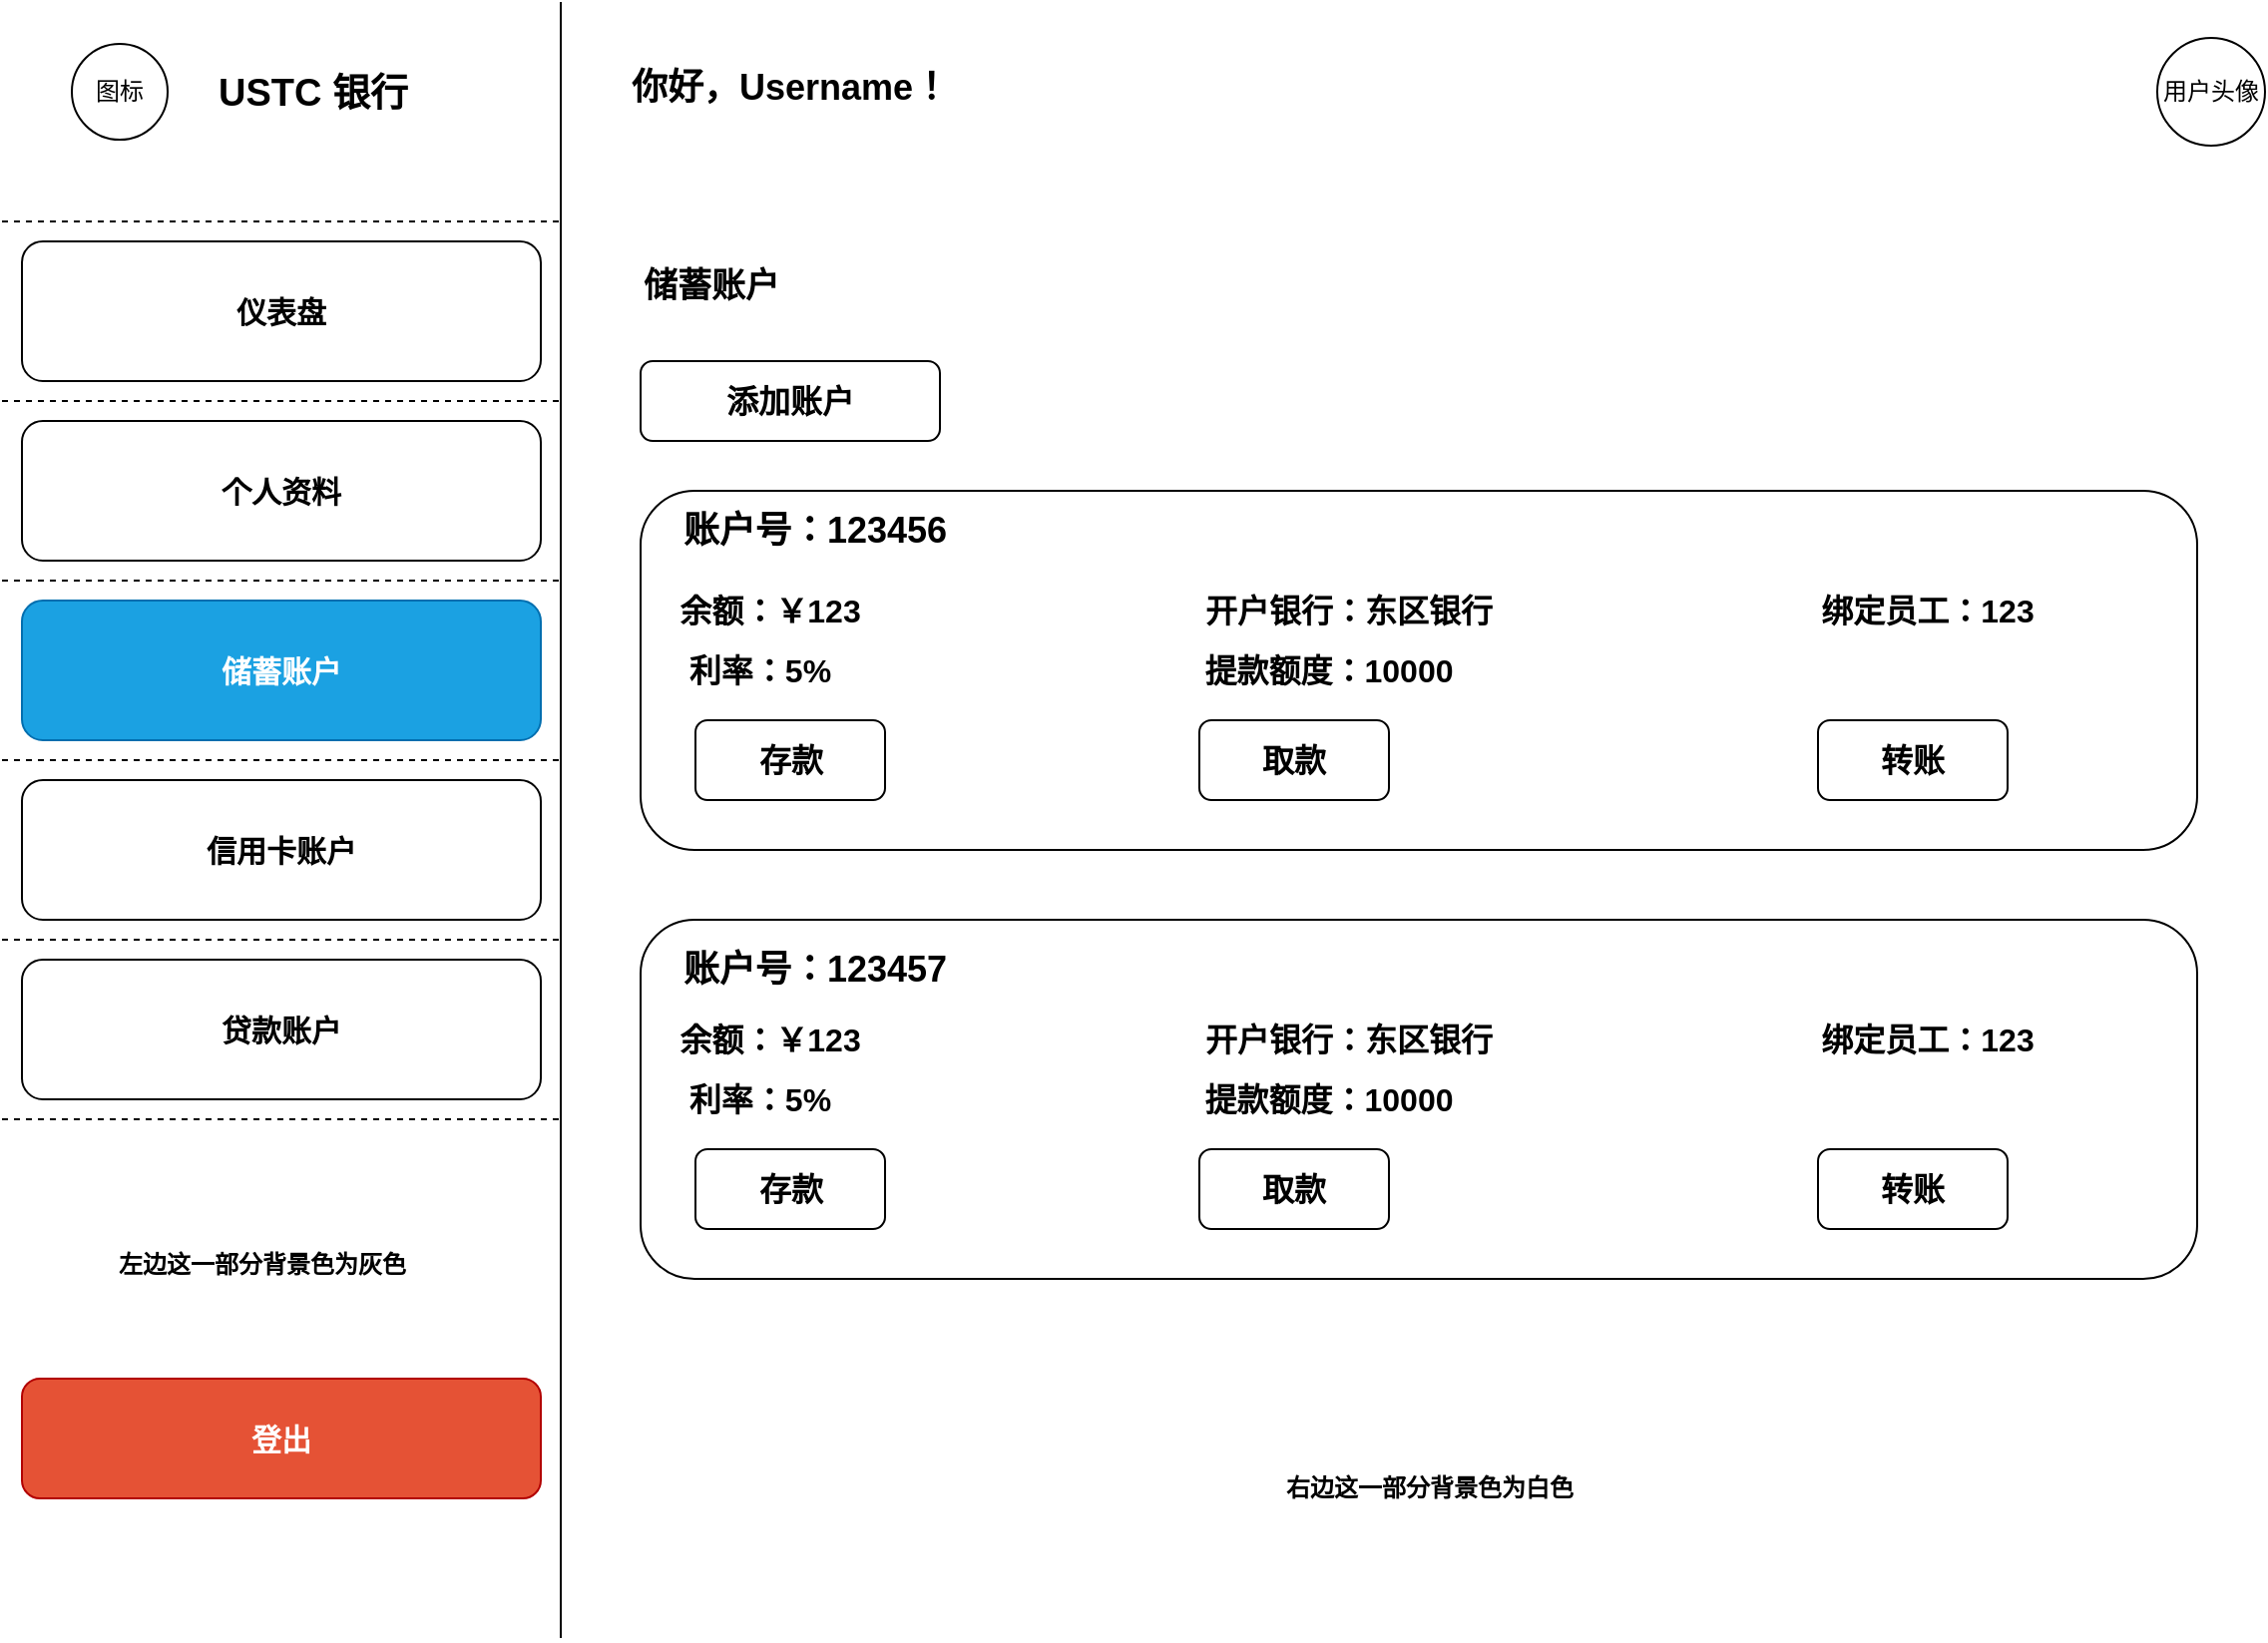 <mxfile version="21.2.8" type="device">
  <diagram name="第 1 页" id="4vGoqL806USBXNcvkwfP">
    <mxGraphModel dx="1221" dy="823" grid="1" gridSize="10" guides="1" tooltips="1" connect="1" arrows="1" fold="1" page="1" pageScale="1" pageWidth="1169" pageHeight="827" math="0" shadow="0">
      <root>
        <mxCell id="0" />
        <mxCell id="1" parent="0" />
        <mxCell id="kAIDbHxkt5lAU41MDpZ3-1" value="" style="endArrow=none;html=1;rounded=0;" edge="1" parent="1">
          <mxGeometry width="50" height="50" relative="1" as="geometry">
            <mxPoint x="280" y="820" as="sourcePoint" />
            <mxPoint x="280" as="targetPoint" />
          </mxGeometry>
        </mxCell>
        <mxCell id="kAIDbHxkt5lAU41MDpZ3-2" value="" style="endArrow=none;html=1;rounded=0;dashed=1;" edge="1" parent="1">
          <mxGeometry width="50" height="50" relative="1" as="geometry">
            <mxPoint y="110" as="sourcePoint" />
            <mxPoint x="280" y="110" as="targetPoint" />
          </mxGeometry>
        </mxCell>
        <mxCell id="kAIDbHxkt5lAU41MDpZ3-3" value="&lt;b style=&quot;&quot;&gt;&lt;font style=&quot;font-size: 19px;&quot;&gt;USTC 银行&lt;/font&gt;&lt;/b&gt;" style="text;html=1;strokeColor=none;fillColor=none;align=center;verticalAlign=middle;whiteSpace=wrap;rounded=0;" vertex="1" parent="1">
          <mxGeometry x="94" y="28" width="124" height="36" as="geometry" />
        </mxCell>
        <mxCell id="kAIDbHxkt5lAU41MDpZ3-4" value="图标" style="ellipse;whiteSpace=wrap;html=1;aspect=fixed;rounded=0;" vertex="1" parent="1">
          <mxGeometry x="35" y="21" width="48" height="48" as="geometry" />
        </mxCell>
        <mxCell id="kAIDbHxkt5lAU41MDpZ3-5" value="" style="endArrow=none;html=1;rounded=0;dashed=1;" edge="1" parent="1">
          <mxGeometry width="50" height="50" relative="1" as="geometry">
            <mxPoint y="200" as="sourcePoint" />
            <mxPoint x="280" y="200" as="targetPoint" />
          </mxGeometry>
        </mxCell>
        <mxCell id="kAIDbHxkt5lAU41MDpZ3-6" value="" style="endArrow=none;html=1;rounded=0;dashed=1;" edge="1" parent="1">
          <mxGeometry width="50" height="50" relative="1" as="geometry">
            <mxPoint y="290" as="sourcePoint" />
            <mxPoint x="280" y="290" as="targetPoint" />
          </mxGeometry>
        </mxCell>
        <mxCell id="kAIDbHxkt5lAU41MDpZ3-7" value="" style="endArrow=none;html=1;rounded=0;dashed=1;" edge="1" parent="1">
          <mxGeometry width="50" height="50" relative="1" as="geometry">
            <mxPoint y="380" as="sourcePoint" />
            <mxPoint x="280" y="380" as="targetPoint" />
          </mxGeometry>
        </mxCell>
        <mxCell id="kAIDbHxkt5lAU41MDpZ3-8" value="" style="endArrow=none;html=1;rounded=0;dashed=1;" edge="1" parent="1">
          <mxGeometry width="50" height="50" relative="1" as="geometry">
            <mxPoint y="470" as="sourcePoint" />
            <mxPoint x="280" y="470" as="targetPoint" />
          </mxGeometry>
        </mxCell>
        <mxCell id="kAIDbHxkt5lAU41MDpZ3-9" value="" style="endArrow=none;html=1;rounded=0;dashed=1;" edge="1" parent="1">
          <mxGeometry width="50" height="50" relative="1" as="geometry">
            <mxPoint y="560" as="sourcePoint" />
            <mxPoint x="280" y="560" as="targetPoint" />
          </mxGeometry>
        </mxCell>
        <mxCell id="kAIDbHxkt5lAU41MDpZ3-10" value="&lt;b&gt;&lt;font style=&quot;font-size: 15px;&quot;&gt;仪表盘&lt;/font&gt;&lt;/b&gt;" style="rounded=1;whiteSpace=wrap;html=1;" vertex="1" parent="1">
          <mxGeometry x="10" y="120" width="260" height="70" as="geometry" />
        </mxCell>
        <mxCell id="kAIDbHxkt5lAU41MDpZ3-11" value="&lt;b&gt;&lt;font style=&quot;font-size: 15px;&quot;&gt;个人资料&lt;/font&gt;&lt;/b&gt;" style="rounded=1;whiteSpace=wrap;html=1;" vertex="1" parent="1">
          <mxGeometry x="10" y="210" width="260" height="70" as="geometry" />
        </mxCell>
        <mxCell id="kAIDbHxkt5lAU41MDpZ3-12" value="&lt;b&gt;&lt;font style=&quot;font-size: 15px;&quot;&gt;储蓄账户&lt;/font&gt;&lt;/b&gt;" style="rounded=1;whiteSpace=wrap;html=1;fillColor=#1ba1e2;fontColor=#ffffff;strokeColor=#006EAF;" vertex="1" parent="1">
          <mxGeometry x="10" y="300" width="260" height="70" as="geometry" />
        </mxCell>
        <mxCell id="kAIDbHxkt5lAU41MDpZ3-13" value="&lt;b&gt;&lt;font style=&quot;font-size: 15px;&quot;&gt;信用卡账户&lt;/font&gt;&lt;/b&gt;" style="rounded=1;whiteSpace=wrap;html=1;" vertex="1" parent="1">
          <mxGeometry x="10" y="390" width="260" height="70" as="geometry" />
        </mxCell>
        <mxCell id="kAIDbHxkt5lAU41MDpZ3-14" value="&lt;b&gt;&lt;font style=&quot;font-size: 15px;&quot;&gt;贷款账户&lt;/font&gt;&lt;/b&gt;" style="rounded=1;whiteSpace=wrap;html=1;" vertex="1" parent="1">
          <mxGeometry x="10" y="480" width="260" height="70" as="geometry" />
        </mxCell>
        <mxCell id="kAIDbHxkt5lAU41MDpZ3-15" value="&lt;b&gt;&lt;font style=&quot;font-size: 15px;&quot;&gt;登出&lt;/font&gt;&lt;/b&gt;" style="rounded=1;whiteSpace=wrap;html=1;fillColor=#E55235;strokeColor=#B20000;fontColor=#ffffff;" vertex="1" parent="1">
          <mxGeometry x="10" y="690" width="260" height="60" as="geometry" />
        </mxCell>
        <mxCell id="kAIDbHxkt5lAU41MDpZ3-16" value="&lt;b&gt;左边这一部分背景色为灰色&lt;/b&gt;" style="text;html=1;align=center;verticalAlign=middle;resizable=0;points=[];autosize=1;strokeColor=none;fillColor=none;" vertex="1" parent="1">
          <mxGeometry x="45" y="618" width="170" height="30" as="geometry" />
        </mxCell>
        <mxCell id="kAIDbHxkt5lAU41MDpZ3-17" value="&lt;b&gt;&lt;font style=&quot;font-size: 18px;&quot;&gt;你好，Username！&lt;/font&gt;&lt;/b&gt;" style="text;html=1;strokeColor=none;fillColor=none;align=center;verticalAlign=middle;whiteSpace=wrap;rounded=0;" vertex="1" parent="1">
          <mxGeometry x="310" y="28" width="170" height="30" as="geometry" />
        </mxCell>
        <mxCell id="kAIDbHxkt5lAU41MDpZ3-18" value="用户头像" style="ellipse;whiteSpace=wrap;html=1;aspect=fixed;" vertex="1" parent="1">
          <mxGeometry x="1080" y="18" width="54" height="54" as="geometry" />
        </mxCell>
        <mxCell id="kAIDbHxkt5lAU41MDpZ3-19" value="&lt;b&gt;右边这一部分背景色为白色&lt;/b&gt;" style="text;html=1;align=center;verticalAlign=middle;resizable=0;points=[];autosize=1;strokeColor=none;fillColor=none;" vertex="1" parent="1">
          <mxGeometry x="630" y="730" width="170" height="30" as="geometry" />
        </mxCell>
        <mxCell id="kAIDbHxkt5lAU41MDpZ3-20" value="&lt;b&gt;&lt;font style=&quot;font-size: 17px;&quot;&gt;储蓄账户&lt;/font&gt;&lt;/b&gt;" style="text;html=1;align=center;verticalAlign=middle;resizable=0;points=[];autosize=1;strokeColor=none;fillColor=none;" vertex="1" parent="1">
          <mxGeometry x="310" y="128" width="90" height="30" as="geometry" />
        </mxCell>
        <mxCell id="kAIDbHxkt5lAU41MDpZ3-47" value="" style="rounded=1;whiteSpace=wrap;html=1;" vertex="1" parent="1">
          <mxGeometry x="320" y="245" width="780" height="180" as="geometry" />
        </mxCell>
        <mxCell id="kAIDbHxkt5lAU41MDpZ3-48" value="&lt;b&gt;&lt;font style=&quot;font-size: 18px;&quot;&gt;账户号：123456&lt;/font&gt;&lt;/b&gt;" style="text;html=1;strokeColor=none;fillColor=none;align=center;verticalAlign=middle;whiteSpace=wrap;rounded=0;" vertex="1" parent="1">
          <mxGeometry x="300" y="250" width="215" height="30" as="geometry" />
        </mxCell>
        <mxCell id="kAIDbHxkt5lAU41MDpZ3-51" value="&lt;b&gt;&lt;font style=&quot;font-size: 16px;&quot;&gt;余额：￥123&lt;/font&gt;&lt;/b&gt;" style="text;html=1;strokeColor=none;fillColor=none;align=center;verticalAlign=middle;whiteSpace=wrap;rounded=0;" vertex="1" parent="1">
          <mxGeometry x="335" y="290" width="100" height="30" as="geometry" />
        </mxCell>
        <mxCell id="kAIDbHxkt5lAU41MDpZ3-52" value="&lt;b&gt;&lt;font style=&quot;font-size: 16px;&quot;&gt;开户银行：东区银行&lt;/font&gt;&lt;/b&gt;" style="text;html=1;strokeColor=none;fillColor=none;align=center;verticalAlign=middle;whiteSpace=wrap;rounded=0;" vertex="1" parent="1">
          <mxGeometry x="600" y="290" width="150" height="30" as="geometry" />
        </mxCell>
        <mxCell id="kAIDbHxkt5lAU41MDpZ3-53" value="&lt;b&gt;&lt;font style=&quot;font-size: 16px;&quot;&gt;绑定员工：123&lt;/font&gt;&lt;/b&gt;" style="text;html=1;strokeColor=none;fillColor=none;align=center;verticalAlign=middle;whiteSpace=wrap;rounded=0;" vertex="1" parent="1">
          <mxGeometry x="910" y="290" width="110" height="30" as="geometry" />
        </mxCell>
        <mxCell id="kAIDbHxkt5lAU41MDpZ3-54" value="&lt;b&gt;&lt;font style=&quot;font-size: 16px;&quot;&gt;利率：5%&lt;/font&gt;&lt;/b&gt;" style="text;html=1;strokeColor=none;fillColor=none;align=center;verticalAlign=middle;whiteSpace=wrap;rounded=0;" vertex="1" parent="1">
          <mxGeometry x="335" y="320" width="90" height="30" as="geometry" />
        </mxCell>
        <mxCell id="kAIDbHxkt5lAU41MDpZ3-55" value="&lt;font style=&quot;font-size: 16px;&quot;&gt;&lt;b&gt;提款额度：10000&lt;/b&gt;&lt;/font&gt;" style="text;html=1;strokeColor=none;fillColor=none;align=center;verticalAlign=middle;whiteSpace=wrap;rounded=0;" vertex="1" parent="1">
          <mxGeometry x="600" y="320" width="130" height="30" as="geometry" />
        </mxCell>
        <mxCell id="kAIDbHxkt5lAU41MDpZ3-56" value="&lt;b&gt;&lt;font style=&quot;font-size: 16px;&quot;&gt;存款&lt;/font&gt;&lt;/b&gt;" style="rounded=1;whiteSpace=wrap;html=1;" vertex="1" parent="1">
          <mxGeometry x="347.5" y="360" width="95" height="40" as="geometry" />
        </mxCell>
        <mxCell id="kAIDbHxkt5lAU41MDpZ3-57" value="&lt;font size=&quot;1&quot; style=&quot;&quot;&gt;&lt;b style=&quot;font-size: 16px;&quot;&gt;取款&lt;/b&gt;&lt;/font&gt;" style="rounded=1;whiteSpace=wrap;html=1;" vertex="1" parent="1">
          <mxGeometry x="600" y="360" width="95" height="40" as="geometry" />
        </mxCell>
        <mxCell id="kAIDbHxkt5lAU41MDpZ3-58" value="&lt;b&gt;&lt;font style=&quot;font-size: 16px;&quot;&gt;转账&lt;/font&gt;&lt;/b&gt;" style="rounded=1;whiteSpace=wrap;html=1;" vertex="1" parent="1">
          <mxGeometry x="910" y="360" width="95" height="40" as="geometry" />
        </mxCell>
        <mxCell id="kAIDbHxkt5lAU41MDpZ3-59" value="&lt;b&gt;&lt;font style=&quot;font-size: 16px;&quot;&gt;添加账户&lt;/font&gt;&lt;/b&gt;" style="rounded=1;whiteSpace=wrap;html=1;" vertex="1" parent="1">
          <mxGeometry x="320" y="180" width="150" height="40" as="geometry" />
        </mxCell>
        <mxCell id="kAIDbHxkt5lAU41MDpZ3-60" value="" style="rounded=1;whiteSpace=wrap;html=1;" vertex="1" parent="1">
          <mxGeometry x="320" y="460" width="780" height="180" as="geometry" />
        </mxCell>
        <mxCell id="kAIDbHxkt5lAU41MDpZ3-61" value="&lt;b&gt;&lt;font style=&quot;font-size: 16px;&quot;&gt;余额：￥123&lt;/font&gt;&lt;/b&gt;" style="text;html=1;strokeColor=none;fillColor=none;align=center;verticalAlign=middle;whiteSpace=wrap;rounded=0;" vertex="1" parent="1">
          <mxGeometry x="335" y="505" width="100" height="30" as="geometry" />
        </mxCell>
        <mxCell id="kAIDbHxkt5lAU41MDpZ3-62" value="&lt;b&gt;&lt;font style=&quot;font-size: 16px;&quot;&gt;开户银行：东区银行&lt;/font&gt;&lt;/b&gt;" style="text;html=1;strokeColor=none;fillColor=none;align=center;verticalAlign=middle;whiteSpace=wrap;rounded=0;" vertex="1" parent="1">
          <mxGeometry x="600" y="505" width="150" height="30" as="geometry" />
        </mxCell>
        <mxCell id="kAIDbHxkt5lAU41MDpZ3-63" value="&lt;b&gt;&lt;font style=&quot;font-size: 16px;&quot;&gt;绑定员工：123&lt;/font&gt;&lt;/b&gt;" style="text;html=1;strokeColor=none;fillColor=none;align=center;verticalAlign=middle;whiteSpace=wrap;rounded=0;" vertex="1" parent="1">
          <mxGeometry x="910" y="505" width="110" height="30" as="geometry" />
        </mxCell>
        <mxCell id="kAIDbHxkt5lAU41MDpZ3-64" value="&lt;b&gt;&lt;font style=&quot;font-size: 16px;&quot;&gt;利率：5%&lt;/font&gt;&lt;/b&gt;" style="text;html=1;strokeColor=none;fillColor=none;align=center;verticalAlign=middle;whiteSpace=wrap;rounded=0;" vertex="1" parent="1">
          <mxGeometry x="335" y="535" width="90" height="30" as="geometry" />
        </mxCell>
        <mxCell id="kAIDbHxkt5lAU41MDpZ3-65" value="&lt;font style=&quot;font-size: 16px;&quot;&gt;&lt;b&gt;提款额度：10000&lt;/b&gt;&lt;/font&gt;" style="text;html=1;strokeColor=none;fillColor=none;align=center;verticalAlign=middle;whiteSpace=wrap;rounded=0;" vertex="1" parent="1">
          <mxGeometry x="600" y="535" width="130" height="30" as="geometry" />
        </mxCell>
        <mxCell id="kAIDbHxkt5lAU41MDpZ3-66" value="&lt;b&gt;&lt;font style=&quot;font-size: 16px;&quot;&gt;存款&lt;/font&gt;&lt;/b&gt;" style="rounded=1;whiteSpace=wrap;html=1;" vertex="1" parent="1">
          <mxGeometry x="347.5" y="575" width="95" height="40" as="geometry" />
        </mxCell>
        <mxCell id="kAIDbHxkt5lAU41MDpZ3-67" value="&lt;font size=&quot;1&quot; style=&quot;&quot;&gt;&lt;b style=&quot;font-size: 16px;&quot;&gt;取款&lt;/b&gt;&lt;/font&gt;" style="rounded=1;whiteSpace=wrap;html=1;" vertex="1" parent="1">
          <mxGeometry x="600" y="575" width="95" height="40" as="geometry" />
        </mxCell>
        <mxCell id="kAIDbHxkt5lAU41MDpZ3-68" value="&lt;b&gt;&lt;font style=&quot;font-size: 16px;&quot;&gt;转账&lt;/font&gt;&lt;/b&gt;" style="rounded=1;whiteSpace=wrap;html=1;" vertex="1" parent="1">
          <mxGeometry x="910" y="575" width="95" height="40" as="geometry" />
        </mxCell>
        <mxCell id="kAIDbHxkt5lAU41MDpZ3-69" value="&lt;b&gt;&lt;font style=&quot;font-size: 18px;&quot;&gt;账户号：123457&lt;/font&gt;&lt;/b&gt;" style="text;html=1;strokeColor=none;fillColor=none;align=center;verticalAlign=middle;whiteSpace=wrap;rounded=0;" vertex="1" parent="1">
          <mxGeometry x="300" y="470" width="215" height="30" as="geometry" />
        </mxCell>
      </root>
    </mxGraphModel>
  </diagram>
</mxfile>
